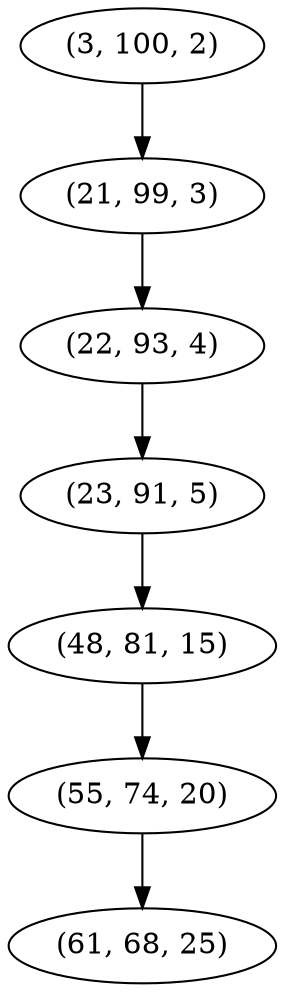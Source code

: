 digraph tree {
    "(3, 100, 2)";
    "(21, 99, 3)";
    "(22, 93, 4)";
    "(23, 91, 5)";
    "(48, 81, 15)";
    "(55, 74, 20)";
    "(61, 68, 25)";
    "(3, 100, 2)" -> "(21, 99, 3)";
    "(21, 99, 3)" -> "(22, 93, 4)";
    "(22, 93, 4)" -> "(23, 91, 5)";
    "(23, 91, 5)" -> "(48, 81, 15)";
    "(48, 81, 15)" -> "(55, 74, 20)";
    "(55, 74, 20)" -> "(61, 68, 25)";
}
